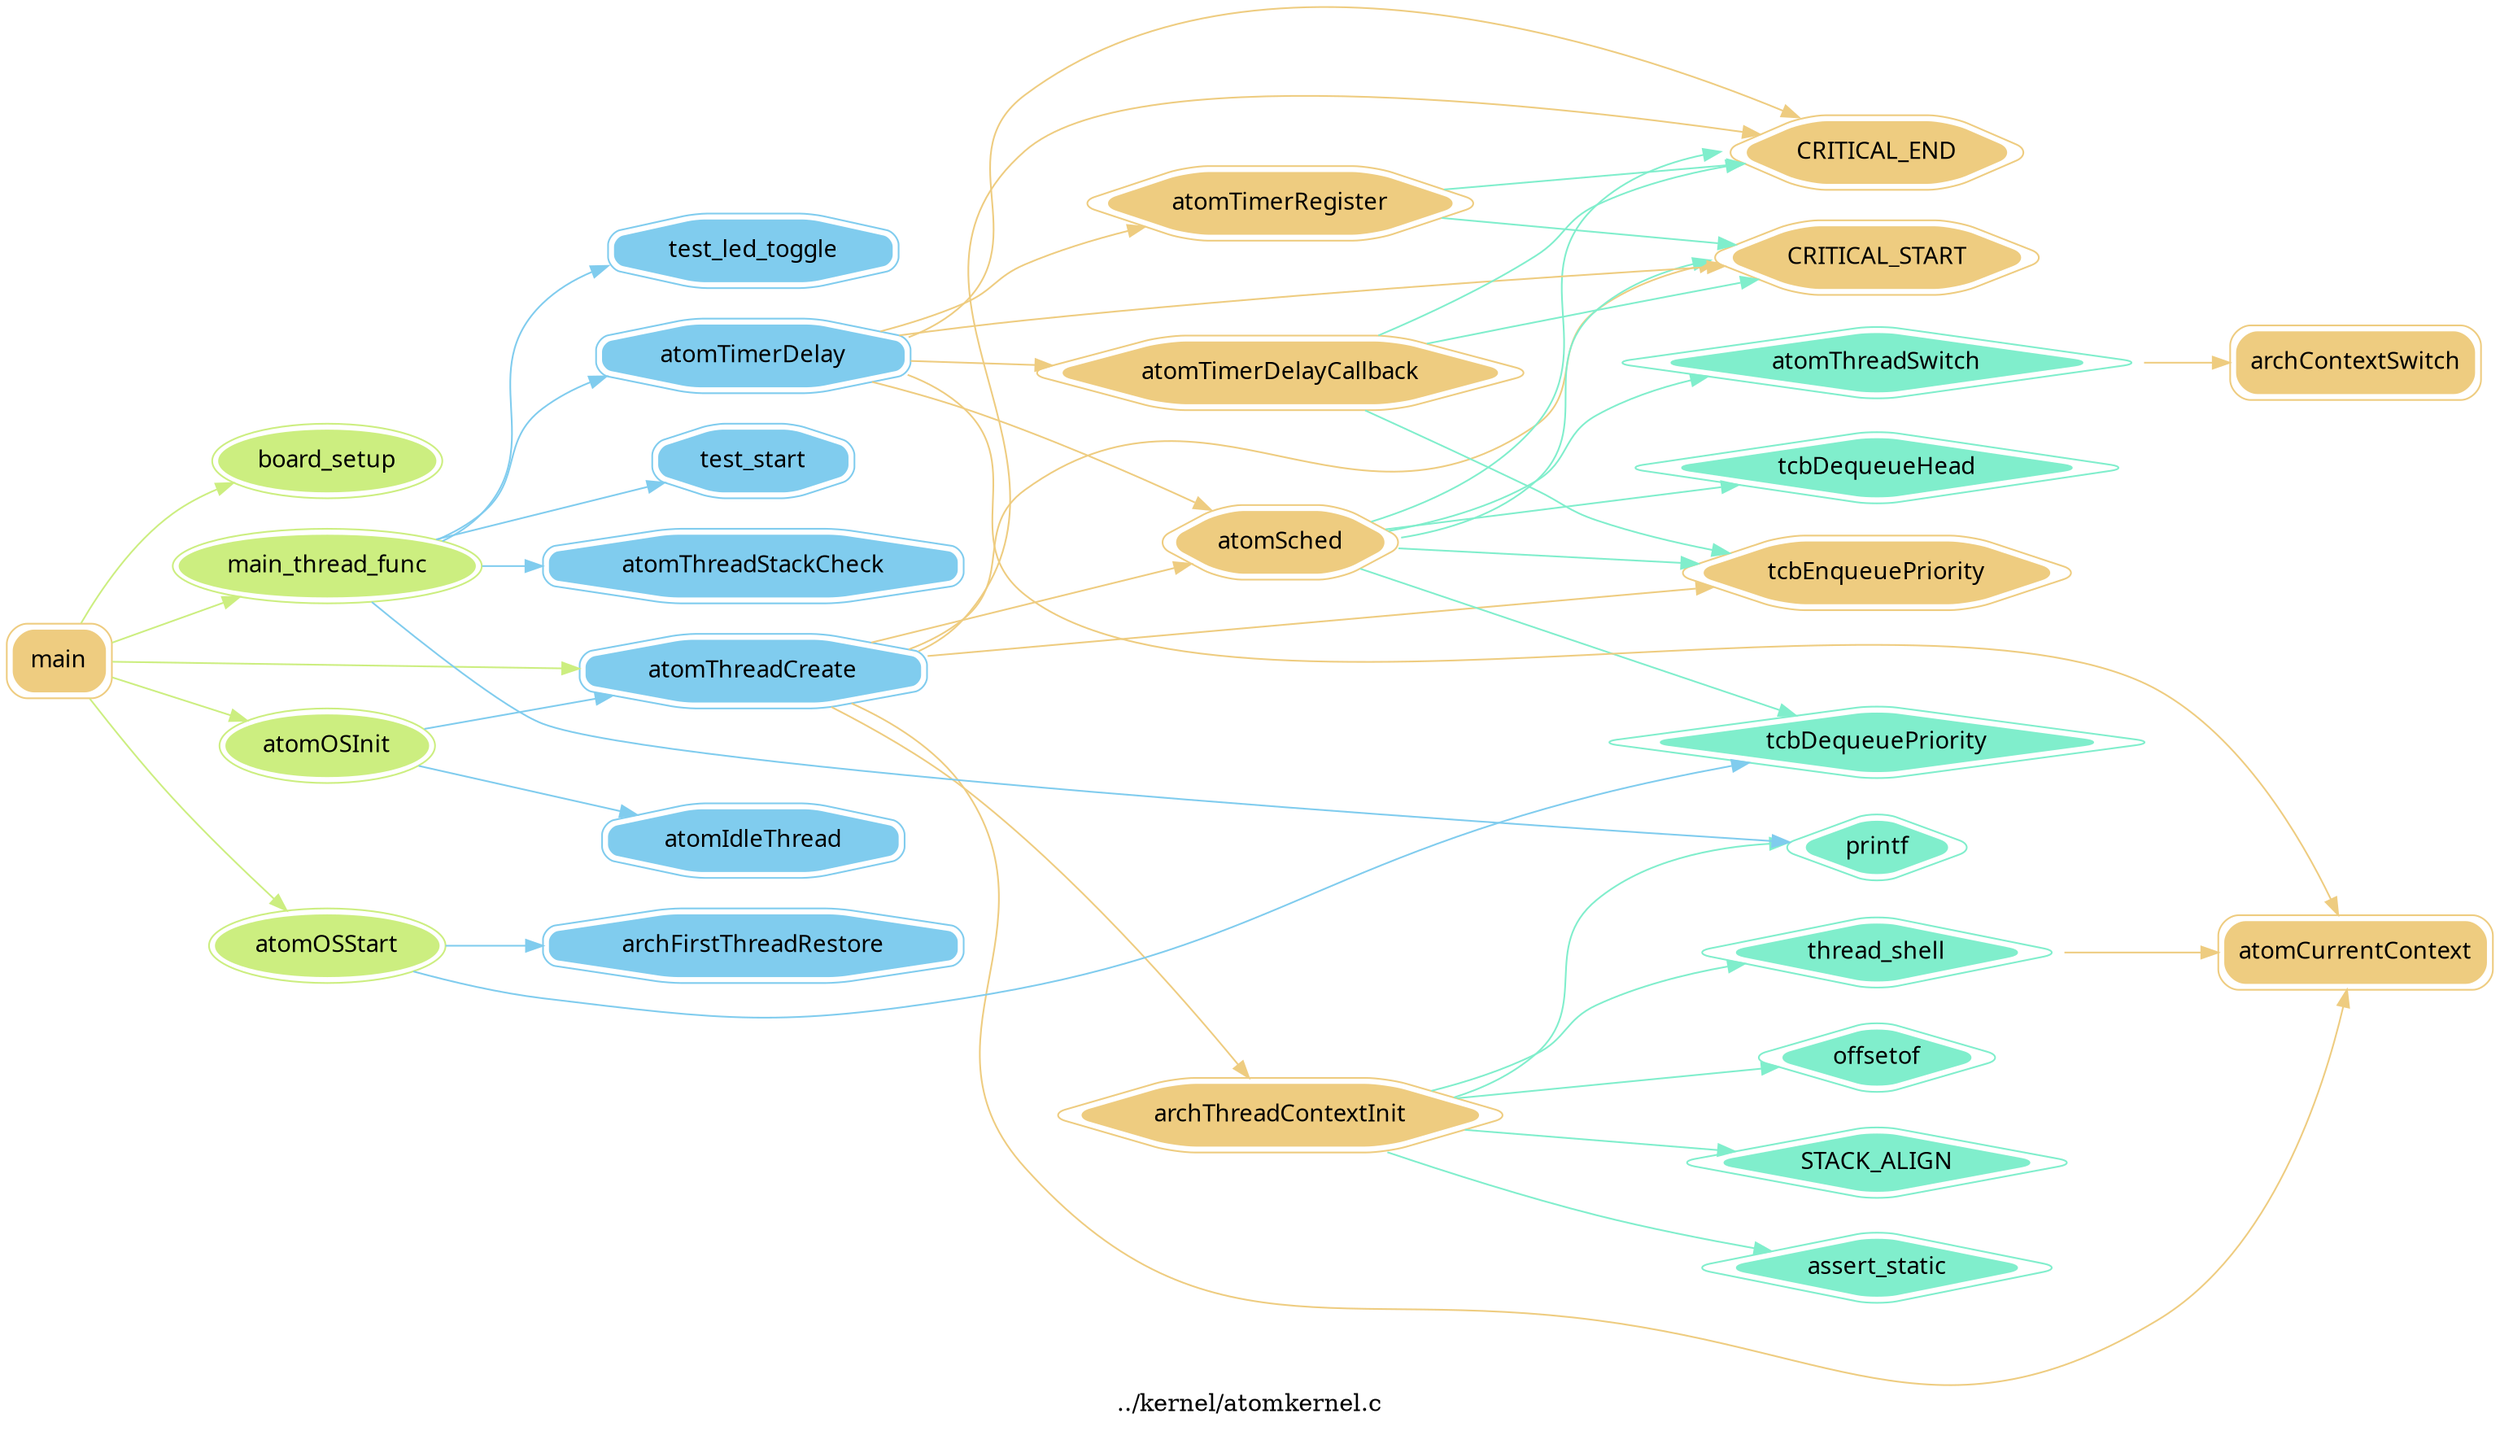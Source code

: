 digraph G {
node [peripheries=2 style="filled,rounded" fontname="Vera Sans YuanTi Mono" color="#eecc80"];
rankdir=LR;
label="../kernel/atomkernel.c"
main [shape=box];
node [color="#ccee80" shape=ellipse];edge [color="#ccee80"];
main->board_setup
node [color="#ccee80" shape=ellipse];edge [color="#ccee80"];
main->atomOSInit
node [color="#80ccee" shape=octagon];edge [color="#80ccee"];
atomOSInit->atomThreadCreate
node [color="#eecc80" shape=hexagon];edge [color="#eecc80"];
atomThreadCreate->archThreadContextInit
node [color="#80eecc" shape=diamond];edge [color="#80eecc"];
archThreadContextInit->assert_static
node [color="#80eecc" shape=diamond];edge [color="#80eecc"];
archThreadContextInit->offsetof
node [color="#80eecc" shape=diamond];edge [color="#80eecc"];
archThreadContextInit->STACK_ALIGN
node [color="#80eecc" shape=diamond];edge [color="#80eecc"];
archThreadContextInit->printf
node [color="#80eecc" shape=diamond];edge [color="#80eecc"];
archThreadContextInit->thread_shell
node [color="#eecc80" shape=box];edge [color="#eecc80"];
thread_shell->atomCurrentContext
node [color="#eecc80" shape=hexagon];edge [color="#eecc80"];
atomThreadCreate->CRITICAL_START
node [color="#eecc80" shape=hexagon];edge [color="#eecc80"];
atomThreadCreate->tcbEnqueuePriority
node [color="#eecc80" shape=hexagon];edge [color="#eecc80"];
atomThreadCreate->CRITICAL_END
node [color="#eecc80" shape=hexagon];edge [color="#eecc80"];
atomThreadCreate->atomCurrentContext
node [color="#eecc80" shape=hexagon];edge [color="#eecc80"];
atomThreadCreate->atomSched
node [color="#80eecc" shape=diamond];edge [color="#80eecc"];
atomSched->CRITICAL_START
node [color="#80eecc" shape=diamond];edge [color="#80eecc"];
atomSched->tcbDequeueHead
node [color="#80eecc" shape=diamond];edge [color="#80eecc"];
atomSched->atomThreadSwitch
node [color="#eecc80" shape=box];edge [color="#eecc80"];
atomThreadSwitch->archContextSwitch
node [color="#80eecc" shape=diamond];edge [color="#80eecc"];
atomSched->tcbDequeuePriority
node [color="#80eecc" shape=diamond];edge [color="#80eecc"];
atomSched->tcbEnqueuePriority
node [color="#80eecc" shape=diamond];edge [color="#80eecc"];
atomSched->CRITICAL_END
node [color="#80ccee" shape=octagon];edge [color="#80ccee"];
atomOSInit->atomIdleThread
node [color="#ccee80" shape=ellipse];edge [color="#ccee80"];
main->atomThreadCreate
node [color="#ccee80" shape=ellipse];edge [color="#ccee80"];
main->main_thread_func
node [color="#80ccee" shape=octagon];edge [color="#80ccee"];
main_thread_func->printf
node [color="#80ccee" shape=octagon];edge [color="#80ccee"];
main_thread_func->test_start
node [color="#80ccee" shape=octagon];edge [color="#80ccee"];
main_thread_func->atomThreadStackCheck
node [color="#80ccee" shape=octagon];edge [color="#80ccee"];
main_thread_func->test_led_toggle
node [color="#80ccee" shape=octagon];edge [color="#80ccee"];
main_thread_func->atomTimerDelay
node [color="#eecc80" shape=hexagon];edge [color="#eecc80"];
atomTimerDelay->atomCurrentContext
node [color="#eecc80" shape=hexagon];edge [color="#eecc80"];
atomTimerDelay->CRITICAL_START
node [color="#eecc80" shape=hexagon];edge [color="#eecc80"];
atomTimerDelay->atomTimerDelayCallback
node [color="#80eecc" shape=diamond];edge [color="#80eecc"];
atomTimerDelayCallback->CRITICAL_START
node [color="#80eecc" shape=diamond];edge [color="#80eecc"];
atomTimerDelayCallback->tcbEnqueuePriority
node [color="#80eecc" shape=diamond];edge [color="#80eecc"];
atomTimerDelayCallback->CRITICAL_END
node [color="#eecc80" shape=hexagon];edge [color="#eecc80"];
atomTimerDelay->atomTimerRegister
node [color="#80eecc" shape=diamond];edge [color="#80eecc"];
atomTimerRegister->CRITICAL_START
node [color="#80eecc" shape=diamond];edge [color="#80eecc"];
atomTimerRegister->CRITICAL_END
node [color="#eecc80" shape=hexagon];edge [color="#eecc80"];
atomTimerDelay->CRITICAL_END
node [color="#eecc80" shape=hexagon];edge [color="#eecc80"];
atomTimerDelay->atomSched
node [color="#ccee80" shape=ellipse];edge [color="#ccee80"];
main->atomOSStart
node [color="#80ccee" shape=octagon];edge [color="#80ccee"];
atomOSStart->tcbDequeuePriority
node [color="#80ccee" shape=octagon];edge [color="#80ccee"];
atomOSStart->archFirstThreadRestore
}
